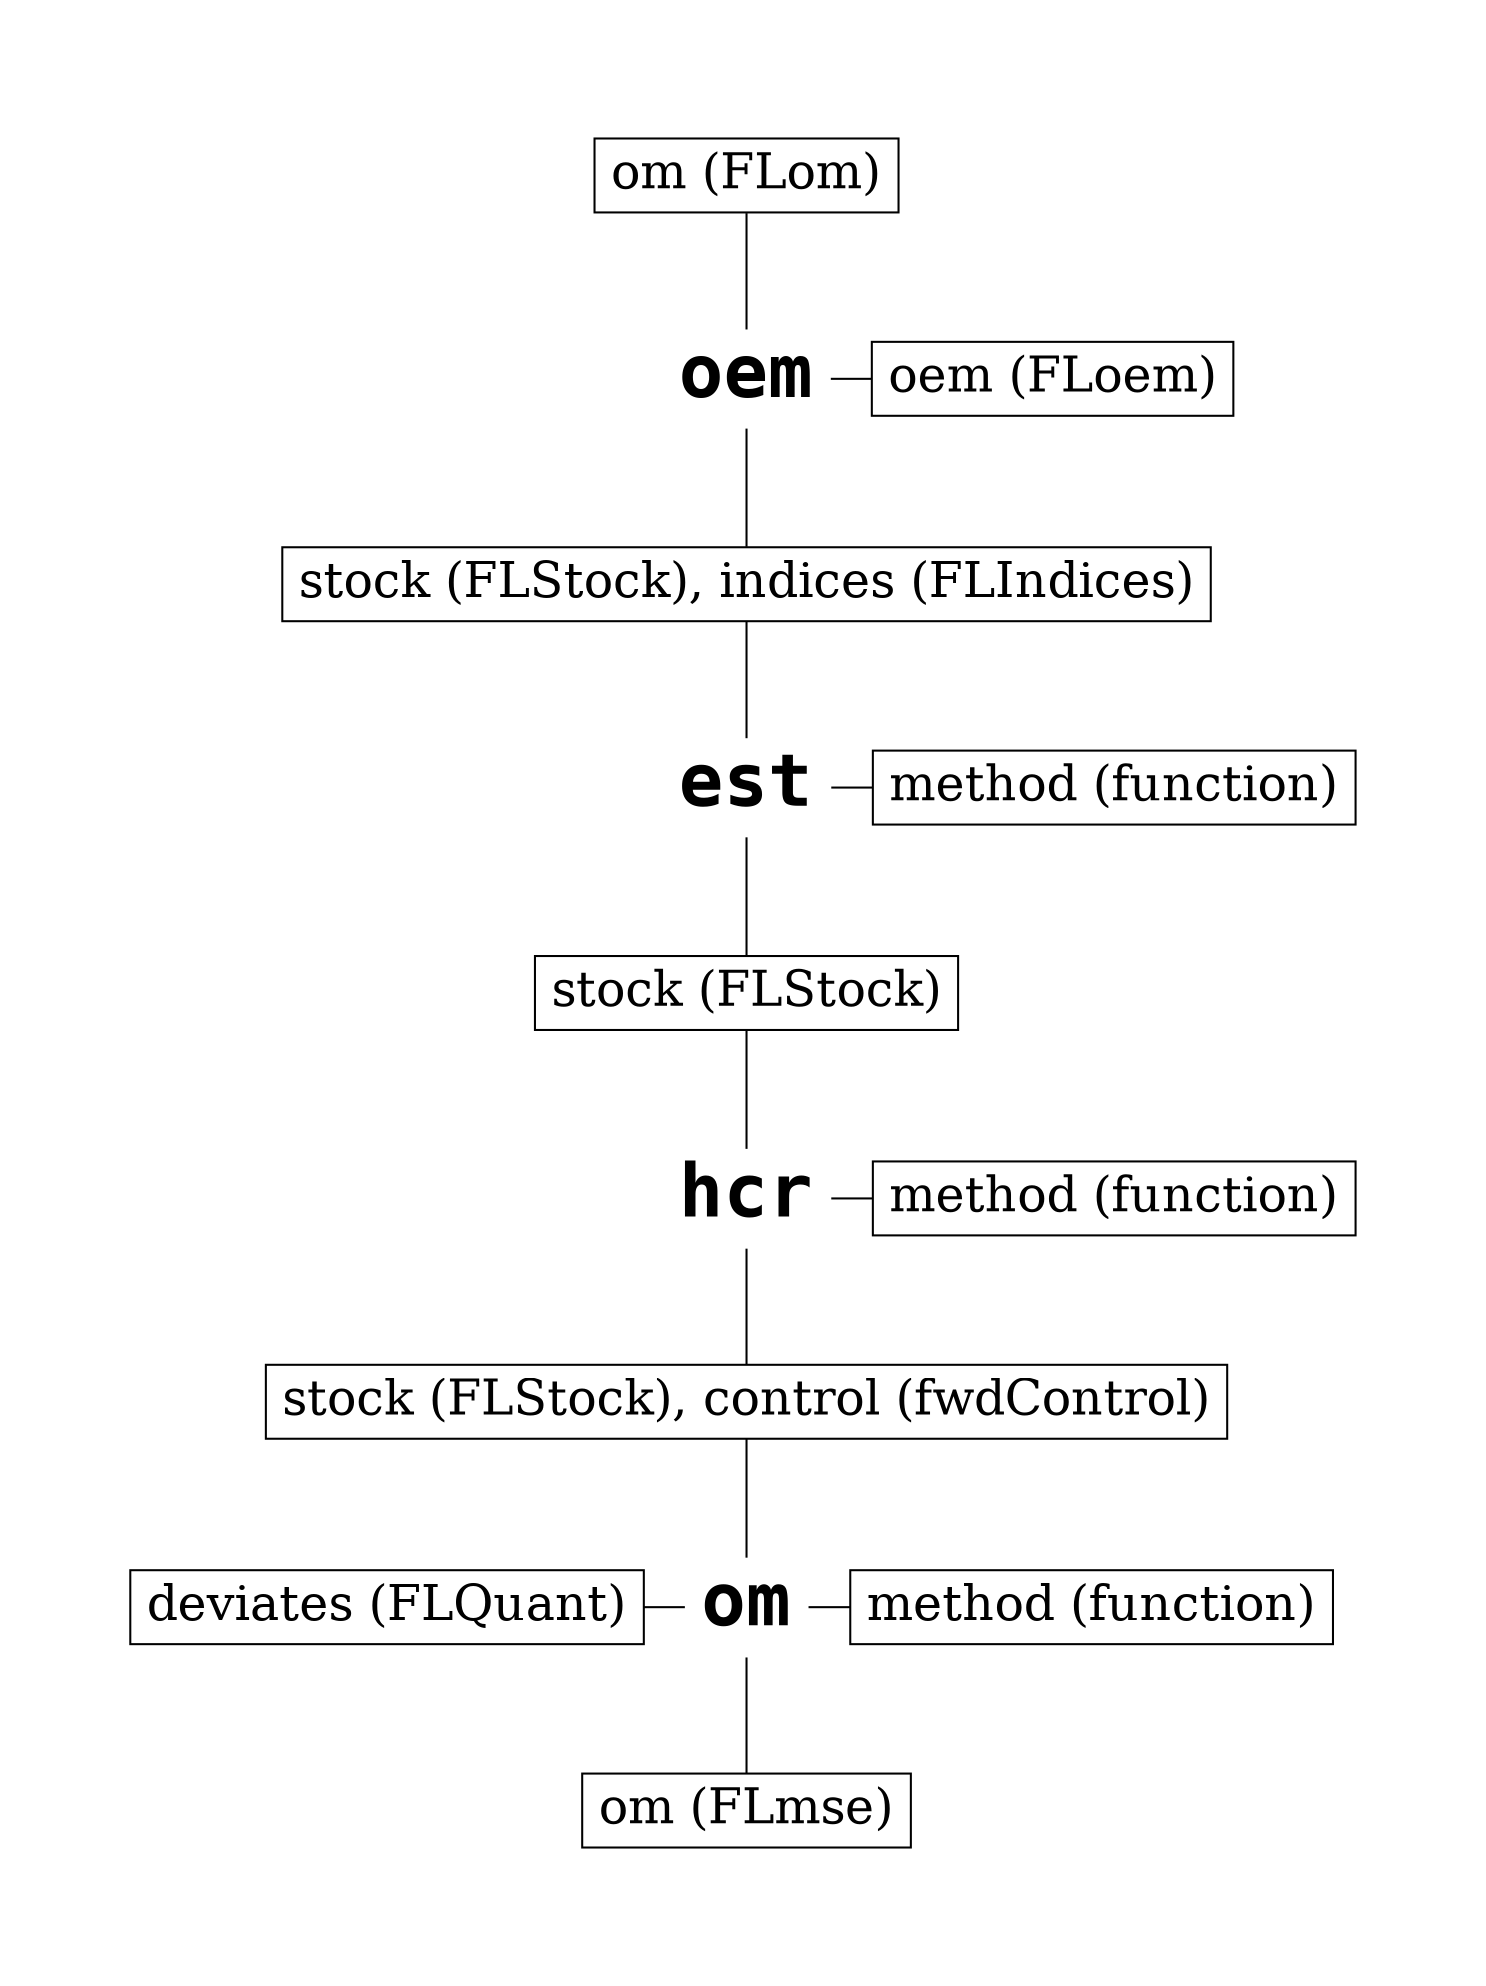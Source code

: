 graph mp {
  
  /* GRAPH */
  graph [ratio="fill", size="8.3,11.7!", margin=0.8]

  /* EDGES */
  edge [arrowhead="none"];
  
  /* NODES */
  node [shape=box, fontsize=24];

  /* Compulsory steps */
  oem, est, hcr, om[shape=plaintext,
    fontsize=36, fontcolor="#000000", fontname="Courier-Bold"];
  
  /* Inputs/Outputs/Arguments */
  oemin [label="om (FLom)"];
  oemargs [label="oem (FLoem)"];
  
  estin [label="stock (FLStock), indices (FLIndices)"];
  estargs [label="method (function)"];
  
  hcrin [label="stock (FLStock)"];
  hcrargs [label="method (function)"];
  
  omin [label="stock (FLStock), control (fwdControl)"];
  omout [label="om (FLmse)"];
  omargs [label="method (function)"];
  omargs2 [label="deviates (FLQuant)"];

  oem -- oemargs;
    {rank=same; oem; oemargs;}
  est -- estargs;
    {rank=same; est; estargs;}
  hcr -- hcrargs;
    {rank=same; hcr; hcrargs;}
  omargs2 -- om -- omargs;
    {rank=same; om; omargs; omargs2;}
  
  /* Code flow */
  oemin -- oem -- estin -- est -- hcrin -- hcr -- omin -- om -- omout;
}
